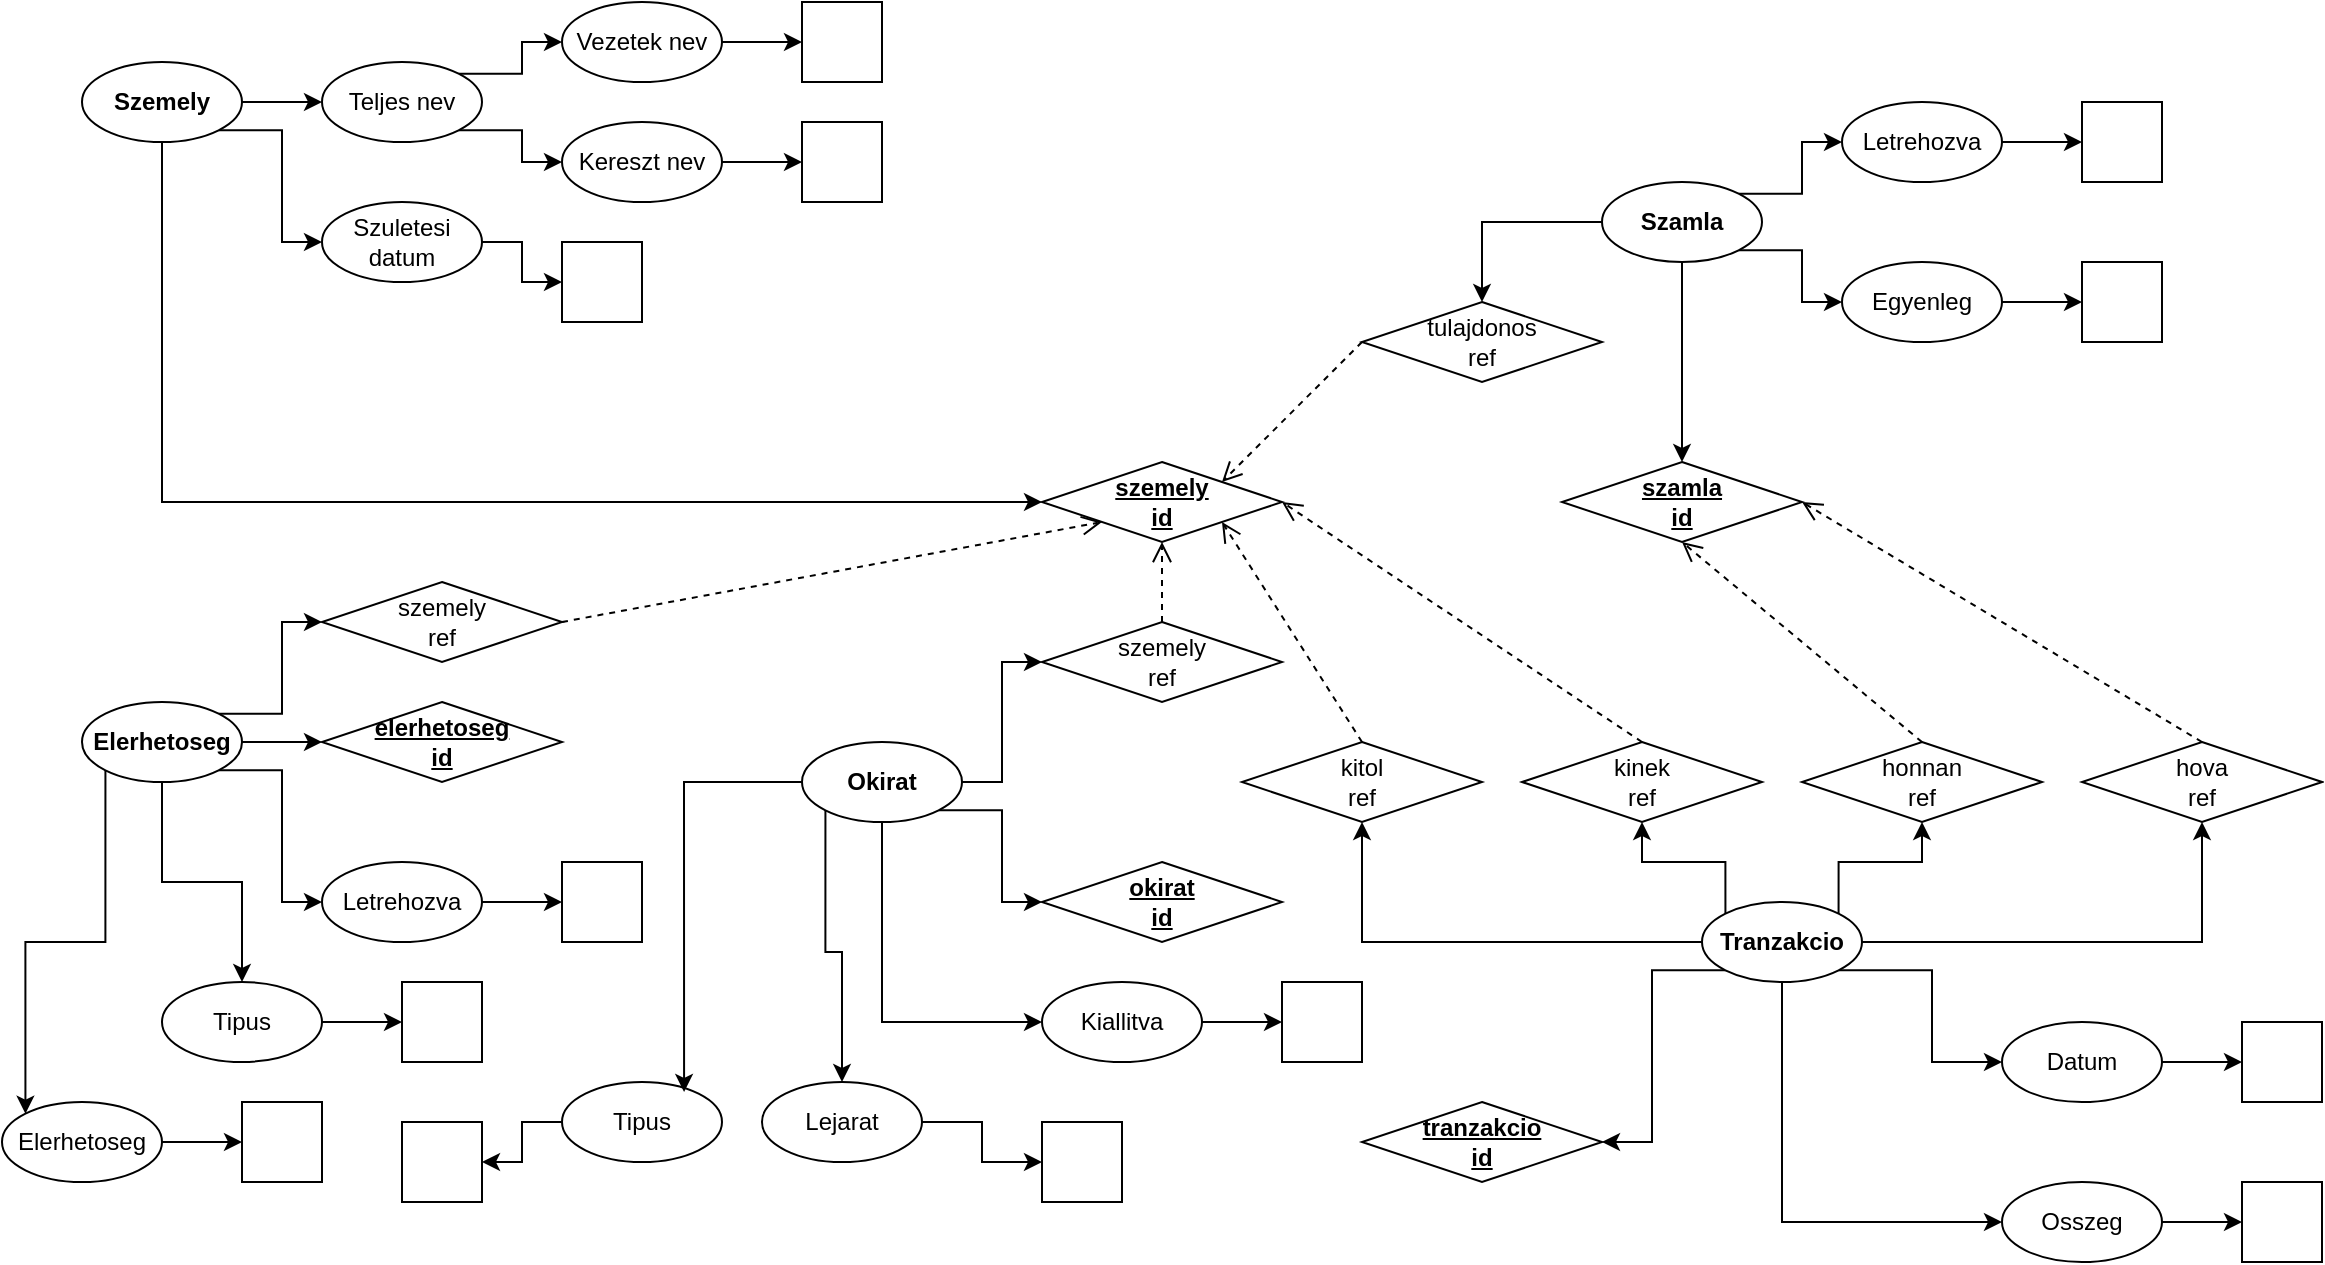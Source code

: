 <mxfile version="22.1.4" type="device">
  <diagram name="Page-1" id="LztbPj5Mm1v6jzAGDRRV">
    <mxGraphModel dx="1434" dy="706" grid="1" gridSize="10" guides="1" tooltips="1" connect="1" arrows="1" fold="1" page="1" pageScale="1" pageWidth="1169" pageHeight="827" background="#ffffff" math="0" shadow="0">
      <root>
        <mxCell id="0" />
        <mxCell id="1" parent="0" />
        <mxCell id="YrKr4Qs9mhoKFXOp8PhC-5" style="edgeStyle=orthogonalEdgeStyle;rounded=0;orthogonalLoop=1;jettySize=auto;html=1;exitX=1;exitY=0.5;exitDx=0;exitDy=0;entryX=0;entryY=0.5;entryDx=0;entryDy=0;" parent="1" source="YrKr4Qs9mhoKFXOp8PhC-1" target="YrKr4Qs9mhoKFXOp8PhC-3" edge="1">
          <mxGeometry relative="1" as="geometry" />
        </mxCell>
        <mxCell id="YrKr4Qs9mhoKFXOp8PhC-15" style="edgeStyle=orthogonalEdgeStyle;rounded=0;orthogonalLoop=1;jettySize=auto;html=1;exitX=1;exitY=1;exitDx=0;exitDy=0;entryX=0;entryY=0.5;entryDx=0;entryDy=0;" parent="1" source="YrKr4Qs9mhoKFXOp8PhC-1" target="YrKr4Qs9mhoKFXOp8PhC-14" edge="1">
          <mxGeometry relative="1" as="geometry" />
        </mxCell>
        <mxCell id="YrKr4Qs9mhoKFXOp8PhC-23" style="edgeStyle=orthogonalEdgeStyle;rounded=0;orthogonalLoop=1;jettySize=auto;html=1;exitX=0.5;exitY=1;exitDx=0;exitDy=0;entryX=0;entryY=0.5;entryDx=0;entryDy=0;" parent="1" source="YrKr4Qs9mhoKFXOp8PhC-1" target="YrKr4Qs9mhoKFXOp8PhC-22" edge="1">
          <mxGeometry relative="1" as="geometry" />
        </mxCell>
        <mxCell id="YrKr4Qs9mhoKFXOp8PhC-1" value="&lt;b&gt;Szemely&lt;/b&gt;" style="ellipse;whiteSpace=wrap;html=1;" parent="1" vertex="1">
          <mxGeometry x="40" y="40" width="80" height="40" as="geometry" />
        </mxCell>
        <mxCell id="YrKr4Qs9mhoKFXOp8PhC-8" style="edgeStyle=orthogonalEdgeStyle;rounded=0;orthogonalLoop=1;jettySize=auto;html=1;exitX=1;exitY=1;exitDx=0;exitDy=0;entryX=0;entryY=0.5;entryDx=0;entryDy=0;" parent="1" source="YrKr4Qs9mhoKFXOp8PhC-3" target="YrKr4Qs9mhoKFXOp8PhC-7" edge="1">
          <mxGeometry relative="1" as="geometry" />
        </mxCell>
        <mxCell id="YrKr4Qs9mhoKFXOp8PhC-9" style="edgeStyle=orthogonalEdgeStyle;rounded=0;orthogonalLoop=1;jettySize=auto;html=1;exitX=1;exitY=0;exitDx=0;exitDy=0;entryX=0;entryY=0.5;entryDx=0;entryDy=0;" parent="1" source="YrKr4Qs9mhoKFXOp8PhC-3" target="YrKr4Qs9mhoKFXOp8PhC-6" edge="1">
          <mxGeometry relative="1" as="geometry" />
        </mxCell>
        <mxCell id="YrKr4Qs9mhoKFXOp8PhC-3" value="Teljes nev" style="ellipse;whiteSpace=wrap;html=1;" parent="1" vertex="1">
          <mxGeometry x="160" y="40" width="80" height="40" as="geometry" />
        </mxCell>
        <mxCell id="YrKr4Qs9mhoKFXOp8PhC-12" style="edgeStyle=orthogonalEdgeStyle;rounded=0;orthogonalLoop=1;jettySize=auto;html=1;exitX=1;exitY=0.5;exitDx=0;exitDy=0;entryX=0;entryY=0.5;entryDx=0;entryDy=0;" parent="1" source="YrKr4Qs9mhoKFXOp8PhC-6" target="YrKr4Qs9mhoKFXOp8PhC-11" edge="1">
          <mxGeometry relative="1" as="geometry" />
        </mxCell>
        <mxCell id="YrKr4Qs9mhoKFXOp8PhC-6" value="Vezetek nev" style="ellipse;whiteSpace=wrap;html=1;" parent="1" vertex="1">
          <mxGeometry x="280" y="10" width="80" height="40" as="geometry" />
        </mxCell>
        <mxCell id="YrKr4Qs9mhoKFXOp8PhC-13" style="edgeStyle=orthogonalEdgeStyle;rounded=0;orthogonalLoop=1;jettySize=auto;html=1;exitX=1;exitY=0.5;exitDx=0;exitDy=0;entryX=0;entryY=0.5;entryDx=0;entryDy=0;" parent="1" source="YrKr4Qs9mhoKFXOp8PhC-7" target="YrKr4Qs9mhoKFXOp8PhC-10" edge="1">
          <mxGeometry relative="1" as="geometry" />
        </mxCell>
        <mxCell id="YrKr4Qs9mhoKFXOp8PhC-7" value="Kereszt nev" style="ellipse;whiteSpace=wrap;html=1;" parent="1" vertex="1">
          <mxGeometry x="280" y="70" width="80" height="40" as="geometry" />
        </mxCell>
        <mxCell id="YrKr4Qs9mhoKFXOp8PhC-10" value="" style="rounded=0;whiteSpace=wrap;html=1;" parent="1" vertex="1">
          <mxGeometry x="400" y="70" width="40" height="40" as="geometry" />
        </mxCell>
        <mxCell id="YrKr4Qs9mhoKFXOp8PhC-11" value="" style="rounded=0;whiteSpace=wrap;html=1;" parent="1" vertex="1">
          <mxGeometry x="400" y="10" width="40" height="40" as="geometry" />
        </mxCell>
        <mxCell id="YrKr4Qs9mhoKFXOp8PhC-19" style="edgeStyle=orthogonalEdgeStyle;rounded=0;orthogonalLoop=1;jettySize=auto;html=1;exitX=1;exitY=0.5;exitDx=0;exitDy=0;entryX=0;entryY=0.5;entryDx=0;entryDy=0;" parent="1" source="YrKr4Qs9mhoKFXOp8PhC-14" target="YrKr4Qs9mhoKFXOp8PhC-16" edge="1">
          <mxGeometry relative="1" as="geometry" />
        </mxCell>
        <mxCell id="YrKr4Qs9mhoKFXOp8PhC-14" value="Szuletesi datum" style="ellipse;whiteSpace=wrap;html=1;" parent="1" vertex="1">
          <mxGeometry x="160" y="110" width="80" height="40" as="geometry" />
        </mxCell>
        <mxCell id="YrKr4Qs9mhoKFXOp8PhC-16" value="" style="rounded=0;whiteSpace=wrap;html=1;" parent="1" vertex="1">
          <mxGeometry x="280" y="130" width="40" height="40" as="geometry" />
        </mxCell>
        <mxCell id="YrKr4Qs9mhoKFXOp8PhC-22" value="&lt;div&gt;&lt;b&gt;&lt;u&gt;szemely&lt;/u&gt;&lt;/b&gt;&lt;/div&gt;&lt;div&gt;&lt;b&gt;&lt;u&gt;id&lt;br&gt;&lt;/u&gt;&lt;/b&gt;&lt;/div&gt;" style="rhombus;whiteSpace=wrap;html=1;" parent="1" vertex="1">
          <mxGeometry x="520" y="240" width="120" height="40" as="geometry" />
        </mxCell>
        <mxCell id="xxGwxqvofC45Gv9JoIxF-1" value="&lt;div&gt;szemely&lt;/div&gt;&lt;div&gt;ref&lt;br&gt;&lt;/div&gt;" style="rhombus;whiteSpace=wrap;html=1;" parent="1" vertex="1">
          <mxGeometry x="520" y="320" width="120" height="40" as="geometry" />
        </mxCell>
        <mxCell id="xxGwxqvofC45Gv9JoIxF-4" style="edgeStyle=orthogonalEdgeStyle;rounded=0;orthogonalLoop=1;jettySize=auto;html=1;exitX=1;exitY=0.5;exitDx=0;exitDy=0;entryX=0;entryY=0.5;entryDx=0;entryDy=0;" parent="1" source="xxGwxqvofC45Gv9JoIxF-3" target="xxGwxqvofC45Gv9JoIxF-1" edge="1">
          <mxGeometry relative="1" as="geometry" />
        </mxCell>
        <mxCell id="xxGwxqvofC45Gv9JoIxF-8" style="edgeStyle=orthogonalEdgeStyle;rounded=0;orthogonalLoop=1;jettySize=auto;html=1;exitX=1;exitY=1;exitDx=0;exitDy=0;entryX=0;entryY=0.5;entryDx=0;entryDy=0;" parent="1" source="xxGwxqvofC45Gv9JoIxF-3" target="xxGwxqvofC45Gv9JoIxF-7" edge="1">
          <mxGeometry relative="1" as="geometry" />
        </mxCell>
        <mxCell id="xxGwxqvofC45Gv9JoIxF-9" style="edgeStyle=orthogonalEdgeStyle;rounded=0;orthogonalLoop=1;jettySize=auto;html=1;exitX=0.5;exitY=1;exitDx=0;exitDy=0;entryX=0;entryY=0.5;entryDx=0;entryDy=0;" parent="1" source="xxGwxqvofC45Gv9JoIxF-3" target="xxGwxqvofC45Gv9JoIxF-6" edge="1">
          <mxGeometry relative="1" as="geometry" />
        </mxCell>
        <mxCell id="xxGwxqvofC45Gv9JoIxF-12" style="edgeStyle=orthogonalEdgeStyle;rounded=0;orthogonalLoop=1;jettySize=auto;html=1;exitX=0;exitY=1;exitDx=0;exitDy=0;entryX=0.5;entryY=0;entryDx=0;entryDy=0;" parent="1" source="xxGwxqvofC45Gv9JoIxF-3" target="xxGwxqvofC45Gv9JoIxF-10" edge="1">
          <mxGeometry relative="1" as="geometry">
            <mxPoint x="420" y="540" as="targetPoint" />
          </mxGeometry>
        </mxCell>
        <mxCell id="xxGwxqvofC45Gv9JoIxF-3" value="&lt;font style=&quot;font-size: 12px;&quot;&gt;&lt;b&gt;&lt;font&gt;Okirat&lt;/font&gt;&lt;/b&gt;&lt;/font&gt;" style="ellipse;whiteSpace=wrap;html=1;" parent="1" vertex="1">
          <mxGeometry x="400" y="380" width="80" height="40" as="geometry" />
        </mxCell>
        <mxCell id="xxGwxqvofC45Gv9JoIxF-18" style="edgeStyle=orthogonalEdgeStyle;rounded=0;orthogonalLoop=1;jettySize=auto;html=1;exitX=1;exitY=0.5;exitDx=0;exitDy=0;entryX=0;entryY=0.5;entryDx=0;entryDy=0;" parent="1" source="xxGwxqvofC45Gv9JoIxF-6" target="xxGwxqvofC45Gv9JoIxF-17" edge="1">
          <mxGeometry relative="1" as="geometry" />
        </mxCell>
        <mxCell id="xxGwxqvofC45Gv9JoIxF-6" value="Kiallitva" style="ellipse;whiteSpace=wrap;html=1;" parent="1" vertex="1">
          <mxGeometry x="520" y="500" width="80" height="40" as="geometry" />
        </mxCell>
        <mxCell id="xxGwxqvofC45Gv9JoIxF-7" value="&lt;div&gt;&lt;b&gt;&lt;u&gt;okirat&lt;/u&gt;&lt;/b&gt;&lt;/div&gt;&lt;div&gt;&lt;b&gt;&lt;u&gt;id&lt;/u&gt;&lt;/b&gt;&lt;/div&gt;" style="rhombus;whiteSpace=wrap;html=1;" parent="1" vertex="1">
          <mxGeometry x="520" y="440" width="120" height="40" as="geometry" />
        </mxCell>
        <mxCell id="xxGwxqvofC45Gv9JoIxF-19" style="edgeStyle=orthogonalEdgeStyle;rounded=0;orthogonalLoop=1;jettySize=auto;html=1;exitX=1;exitY=0.5;exitDx=0;exitDy=0;entryX=0;entryY=0.5;entryDx=0;entryDy=0;" parent="1" source="xxGwxqvofC45Gv9JoIxF-10" target="xxGwxqvofC45Gv9JoIxF-16" edge="1">
          <mxGeometry relative="1" as="geometry" />
        </mxCell>
        <mxCell id="xxGwxqvofC45Gv9JoIxF-10" value="Lejarat" style="ellipse;whiteSpace=wrap;html=1;" parent="1" vertex="1">
          <mxGeometry x="380" y="550" width="80" height="40" as="geometry" />
        </mxCell>
        <mxCell id="xxGwxqvofC45Gv9JoIxF-15" value="" style="html=1;verticalAlign=bottom;endArrow=open;dashed=1;endSize=8;curved=0;rounded=0;entryX=0.5;entryY=1;entryDx=0;entryDy=0;exitX=0.5;exitY=0;exitDx=0;exitDy=0;" parent="1" source="xxGwxqvofC45Gv9JoIxF-1" target="YrKr4Qs9mhoKFXOp8PhC-22" edge="1">
          <mxGeometry relative="1" as="geometry">
            <mxPoint x="520" y="299.5" as="sourcePoint" />
            <mxPoint x="440" y="299.5" as="targetPoint" />
            <mxPoint as="offset" />
          </mxGeometry>
        </mxCell>
        <mxCell id="xxGwxqvofC45Gv9JoIxF-16" value="" style="rounded=0;whiteSpace=wrap;html=1;" parent="1" vertex="1">
          <mxGeometry x="520" y="570" width="40" height="40" as="geometry" />
        </mxCell>
        <mxCell id="xxGwxqvofC45Gv9JoIxF-17" value="" style="rounded=0;whiteSpace=wrap;html=1;" parent="1" vertex="1">
          <mxGeometry x="640" y="500" width="40" height="40" as="geometry" />
        </mxCell>
        <mxCell id="xxGwxqvofC45Gv9JoIxF-45" style="edgeStyle=orthogonalEdgeStyle;rounded=0;orthogonalLoop=1;jettySize=auto;html=1;exitX=0;exitY=0.5;exitDx=0;exitDy=0;entryX=0.5;entryY=0;entryDx=0;entryDy=0;" parent="1" source="xxGwxqvofC45Gv9JoIxF-20" target="xxGwxqvofC45Gv9JoIxF-43" edge="1">
          <mxGeometry relative="1" as="geometry" />
        </mxCell>
        <mxCell id="xxGwxqvofC45Gv9JoIxF-50" style="edgeStyle=orthogonalEdgeStyle;rounded=0;orthogonalLoop=1;jettySize=auto;html=1;exitX=1;exitY=0;exitDx=0;exitDy=0;entryX=0;entryY=0.5;entryDx=0;entryDy=0;" parent="1" source="xxGwxqvofC45Gv9JoIxF-20" target="xxGwxqvofC45Gv9JoIxF-48" edge="1">
          <mxGeometry relative="1" as="geometry" />
        </mxCell>
        <mxCell id="xxGwxqvofC45Gv9JoIxF-51" style="edgeStyle=orthogonalEdgeStyle;rounded=0;orthogonalLoop=1;jettySize=auto;html=1;exitX=1;exitY=1;exitDx=0;exitDy=0;entryX=0;entryY=0.5;entryDx=0;entryDy=0;" parent="1" source="xxGwxqvofC45Gv9JoIxF-20" target="xxGwxqvofC45Gv9JoIxF-49" edge="1">
          <mxGeometry relative="1" as="geometry" />
        </mxCell>
        <mxCell id="jkxK8QBeCerChbYoCmS5-1" style="edgeStyle=orthogonalEdgeStyle;rounded=0;orthogonalLoop=1;jettySize=auto;html=1;exitX=0.5;exitY=1;exitDx=0;exitDy=0;entryX=0.5;entryY=0;entryDx=0;entryDy=0;" parent="1" source="xxGwxqvofC45Gv9JoIxF-20" target="xxGwxqvofC45Gv9JoIxF-46" edge="1">
          <mxGeometry relative="1" as="geometry" />
        </mxCell>
        <mxCell id="xxGwxqvofC45Gv9JoIxF-20" value="&lt;b&gt;Szamla&lt;/b&gt;" style="ellipse;whiteSpace=wrap;html=1;" parent="1" vertex="1">
          <mxGeometry x="800" y="100" width="80" height="40" as="geometry" />
        </mxCell>
        <mxCell id="xxGwxqvofC45Gv9JoIxF-24" style="edgeStyle=orthogonalEdgeStyle;rounded=0;orthogonalLoop=1;jettySize=auto;html=1;exitX=1;exitY=0.5;exitDx=0;exitDy=0;entryX=0;entryY=0.5;entryDx=0;entryDy=0;" parent="1" source="xxGwxqvofC45Gv9JoIxF-21" target="xxGwxqvofC45Gv9JoIxF-22" edge="1">
          <mxGeometry relative="1" as="geometry" />
        </mxCell>
        <mxCell id="xxGwxqvofC45Gv9JoIxF-25" style="edgeStyle=orthogonalEdgeStyle;rounded=0;orthogonalLoop=1;jettySize=auto;html=1;exitX=1;exitY=1;exitDx=0;exitDy=0;entryX=0;entryY=0.5;entryDx=0;entryDy=0;" parent="1" source="xxGwxqvofC45Gv9JoIxF-21" target="xxGwxqvofC45Gv9JoIxF-23" edge="1">
          <mxGeometry relative="1" as="geometry" />
        </mxCell>
        <mxCell id="xxGwxqvofC45Gv9JoIxF-29" style="edgeStyle=orthogonalEdgeStyle;rounded=0;orthogonalLoop=1;jettySize=auto;html=1;exitX=1;exitY=0;exitDx=0;exitDy=0;entryX=0;entryY=0.5;entryDx=0;entryDy=0;" parent="1" source="xxGwxqvofC45Gv9JoIxF-21" target="xxGwxqvofC45Gv9JoIxF-28" edge="1">
          <mxGeometry relative="1" as="geometry" />
        </mxCell>
        <mxCell id="xxGwxqvofC45Gv9JoIxF-38" style="edgeStyle=orthogonalEdgeStyle;rounded=0;orthogonalLoop=1;jettySize=auto;html=1;exitX=0.5;exitY=1;exitDx=0;exitDy=0;entryX=0.5;entryY=0;entryDx=0;entryDy=0;" parent="1" source="xxGwxqvofC45Gv9JoIxF-21" target="xxGwxqvofC45Gv9JoIxF-35" edge="1">
          <mxGeometry relative="1" as="geometry" />
        </mxCell>
        <mxCell id="xxGwxqvofC45Gv9JoIxF-40" style="edgeStyle=orthogonalEdgeStyle;rounded=0;orthogonalLoop=1;jettySize=auto;html=1;exitX=0;exitY=1;exitDx=0;exitDy=0;entryX=0;entryY=0;entryDx=0;entryDy=0;" parent="1" source="xxGwxqvofC45Gv9JoIxF-21" target="xxGwxqvofC45Gv9JoIxF-39" edge="1">
          <mxGeometry relative="1" as="geometry" />
        </mxCell>
        <mxCell id="xxGwxqvofC45Gv9JoIxF-21" value="&lt;b&gt;&lt;font style=&quot;font-size: 12px;&quot;&gt;Elerhetoseg&lt;/font&gt;&lt;/b&gt;" style="ellipse;whiteSpace=wrap;html=1;" parent="1" vertex="1">
          <mxGeometry x="40" y="360" width="80" height="40" as="geometry" />
        </mxCell>
        <mxCell id="xxGwxqvofC45Gv9JoIxF-22" value="&lt;div&gt;&lt;b&gt;&lt;u&gt;elerhetoseg&lt;/u&gt;&lt;/b&gt;&lt;/div&gt;&lt;div&gt;&lt;b&gt;&lt;u&gt;id&lt;/u&gt;&lt;br&gt;&lt;/b&gt;&lt;/div&gt;" style="rhombus;whiteSpace=wrap;html=1;" parent="1" vertex="1">
          <mxGeometry x="160" y="360" width="120" height="40" as="geometry" />
        </mxCell>
        <mxCell id="xxGwxqvofC45Gv9JoIxF-27" style="edgeStyle=orthogonalEdgeStyle;rounded=0;orthogonalLoop=1;jettySize=auto;html=1;exitX=1;exitY=0.5;exitDx=0;exitDy=0;entryX=0;entryY=0.5;entryDx=0;entryDy=0;" parent="1" source="xxGwxqvofC45Gv9JoIxF-23" target="xxGwxqvofC45Gv9JoIxF-26" edge="1">
          <mxGeometry relative="1" as="geometry" />
        </mxCell>
        <mxCell id="xxGwxqvofC45Gv9JoIxF-23" value="Letrehozva" style="ellipse;whiteSpace=wrap;html=1;" parent="1" vertex="1">
          <mxGeometry x="160" y="440" width="80" height="40" as="geometry" />
        </mxCell>
        <mxCell id="xxGwxqvofC45Gv9JoIxF-26" value="" style="rounded=0;whiteSpace=wrap;html=1;" parent="1" vertex="1">
          <mxGeometry x="280" y="440" width="40" height="40" as="geometry" />
        </mxCell>
        <mxCell id="xxGwxqvofC45Gv9JoIxF-28" value="&lt;div&gt;szemely&lt;br&gt;&lt;/div&gt;&lt;div&gt;ref&lt;br&gt;&lt;/div&gt;" style="rhombus;whiteSpace=wrap;html=1;" parent="1" vertex="1">
          <mxGeometry x="160" y="300" width="120" height="40" as="geometry" />
        </mxCell>
        <mxCell id="xxGwxqvofC45Gv9JoIxF-30" value="" style="html=1;verticalAlign=bottom;endArrow=open;dashed=1;endSize=8;curved=0;rounded=0;entryX=0;entryY=1;entryDx=0;entryDy=0;exitX=1;exitY=0.5;exitDx=0;exitDy=0;" parent="1" source="xxGwxqvofC45Gv9JoIxF-28" target="YrKr4Qs9mhoKFXOp8PhC-22" edge="1">
          <mxGeometry relative="1" as="geometry">
            <mxPoint x="350" y="380" as="sourcePoint" />
            <mxPoint x="350" y="270" as="targetPoint" />
            <mxPoint as="offset" />
          </mxGeometry>
        </mxCell>
        <mxCell id="xxGwxqvofC45Gv9JoIxF-34" style="edgeStyle=orthogonalEdgeStyle;rounded=0;orthogonalLoop=1;jettySize=auto;html=1;exitX=0;exitY=0.5;exitDx=0;exitDy=0;entryX=1;entryY=0.5;entryDx=0;entryDy=0;" parent="1" source="xxGwxqvofC45Gv9JoIxF-31" target="xxGwxqvofC45Gv9JoIxF-33" edge="1">
          <mxGeometry relative="1" as="geometry" />
        </mxCell>
        <mxCell id="xxGwxqvofC45Gv9JoIxF-31" value="Tipus" style="ellipse;whiteSpace=wrap;html=1;" parent="1" vertex="1">
          <mxGeometry x="280" y="550" width="80" height="40" as="geometry" />
        </mxCell>
        <mxCell id="xxGwxqvofC45Gv9JoIxF-32" style="edgeStyle=orthogonalEdgeStyle;rounded=0;orthogonalLoop=1;jettySize=auto;html=1;exitX=0;exitY=0.5;exitDx=0;exitDy=0;entryX=0.763;entryY=0.125;entryDx=0;entryDy=0;entryPerimeter=0;" parent="1" source="xxGwxqvofC45Gv9JoIxF-3" target="xxGwxqvofC45Gv9JoIxF-31" edge="1">
          <mxGeometry relative="1" as="geometry" />
        </mxCell>
        <mxCell id="xxGwxqvofC45Gv9JoIxF-33" value="" style="rounded=0;whiteSpace=wrap;html=1;" parent="1" vertex="1">
          <mxGeometry x="200" y="570" width="40" height="40" as="geometry" />
        </mxCell>
        <mxCell id="xxGwxqvofC45Gv9JoIxF-37" style="edgeStyle=orthogonalEdgeStyle;rounded=0;orthogonalLoop=1;jettySize=auto;html=1;exitX=1;exitY=0.5;exitDx=0;exitDy=0;entryX=0;entryY=0.5;entryDx=0;entryDy=0;" parent="1" source="xxGwxqvofC45Gv9JoIxF-35" target="xxGwxqvofC45Gv9JoIxF-36" edge="1">
          <mxGeometry relative="1" as="geometry" />
        </mxCell>
        <mxCell id="xxGwxqvofC45Gv9JoIxF-35" value="Tipus" style="ellipse;whiteSpace=wrap;html=1;" parent="1" vertex="1">
          <mxGeometry x="80" y="500" width="80" height="40" as="geometry" />
        </mxCell>
        <mxCell id="xxGwxqvofC45Gv9JoIxF-36" value="" style="rounded=0;whiteSpace=wrap;html=1;" parent="1" vertex="1">
          <mxGeometry x="200" y="500" width="40" height="40" as="geometry" />
        </mxCell>
        <mxCell id="xxGwxqvofC45Gv9JoIxF-42" style="edgeStyle=orthogonalEdgeStyle;rounded=0;orthogonalLoop=1;jettySize=auto;html=1;exitX=1;exitY=0.5;exitDx=0;exitDy=0;entryX=0;entryY=0.5;entryDx=0;entryDy=0;" parent="1" source="xxGwxqvofC45Gv9JoIxF-39" target="xxGwxqvofC45Gv9JoIxF-41" edge="1">
          <mxGeometry relative="1" as="geometry" />
        </mxCell>
        <mxCell id="xxGwxqvofC45Gv9JoIxF-39" value="Elerhetoseg" style="ellipse;whiteSpace=wrap;html=1;" parent="1" vertex="1">
          <mxGeometry y="560" width="80" height="40" as="geometry" />
        </mxCell>
        <mxCell id="xxGwxqvofC45Gv9JoIxF-41" value="" style="rounded=0;whiteSpace=wrap;html=1;" parent="1" vertex="1">
          <mxGeometry x="120" y="560" width="40" height="40" as="geometry" />
        </mxCell>
        <mxCell id="xxGwxqvofC45Gv9JoIxF-43" value="&lt;div&gt;tulajdonos&lt;br&gt;&lt;/div&gt;&lt;div&gt;ref&lt;br&gt;&lt;/div&gt;" style="rhombus;whiteSpace=wrap;html=1;" parent="1" vertex="1">
          <mxGeometry x="680" y="160" width="120" height="40" as="geometry" />
        </mxCell>
        <mxCell id="xxGwxqvofC45Gv9JoIxF-44" value="" style="html=1;verticalAlign=bottom;endArrow=open;dashed=1;endSize=8;curved=0;rounded=0;entryX=1;entryY=0;entryDx=0;entryDy=0;exitX=0;exitY=0.5;exitDx=0;exitDy=0;" parent="1" source="xxGwxqvofC45Gv9JoIxF-43" target="YrKr4Qs9mhoKFXOp8PhC-22" edge="1">
          <mxGeometry relative="1" as="geometry">
            <mxPoint x="590" y="400" as="sourcePoint" />
            <mxPoint x="590" y="290" as="targetPoint" />
            <mxPoint as="offset" />
          </mxGeometry>
        </mxCell>
        <mxCell id="xxGwxqvofC45Gv9JoIxF-46" value="&lt;div&gt;&lt;b&gt;&lt;u&gt;szamla&lt;/u&gt;&lt;/b&gt;&lt;/div&gt;&lt;div&gt;&lt;b&gt;&lt;u&gt;id&lt;br&gt;&lt;/u&gt;&lt;/b&gt;&lt;/div&gt;" style="rhombus;whiteSpace=wrap;html=1;" parent="1" vertex="1">
          <mxGeometry x="780" y="240" width="120" height="40" as="geometry" />
        </mxCell>
        <mxCell id="xxGwxqvofC45Gv9JoIxF-55" style="edgeStyle=orthogonalEdgeStyle;rounded=0;orthogonalLoop=1;jettySize=auto;html=1;exitX=1;exitY=0.5;exitDx=0;exitDy=0;entryX=0;entryY=0.5;entryDx=0;entryDy=0;" parent="1" source="xxGwxqvofC45Gv9JoIxF-48" target="xxGwxqvofC45Gv9JoIxF-53" edge="1">
          <mxGeometry relative="1" as="geometry" />
        </mxCell>
        <mxCell id="xxGwxqvofC45Gv9JoIxF-48" value="Letrehozva" style="ellipse;whiteSpace=wrap;html=1;" parent="1" vertex="1">
          <mxGeometry x="920" y="60" width="80" height="40" as="geometry" />
        </mxCell>
        <mxCell id="xxGwxqvofC45Gv9JoIxF-54" style="edgeStyle=orthogonalEdgeStyle;rounded=0;orthogonalLoop=1;jettySize=auto;html=1;exitX=1;exitY=0.5;exitDx=0;exitDy=0;entryX=0;entryY=0.5;entryDx=0;entryDy=0;" parent="1" source="xxGwxqvofC45Gv9JoIxF-49" target="xxGwxqvofC45Gv9JoIxF-52" edge="1">
          <mxGeometry relative="1" as="geometry" />
        </mxCell>
        <mxCell id="xxGwxqvofC45Gv9JoIxF-49" value="Egyenleg" style="ellipse;whiteSpace=wrap;html=1;" parent="1" vertex="1">
          <mxGeometry x="920" y="140" width="80" height="40" as="geometry" />
        </mxCell>
        <mxCell id="xxGwxqvofC45Gv9JoIxF-52" value="" style="rounded=0;whiteSpace=wrap;html=1;" parent="1" vertex="1">
          <mxGeometry x="1040" y="140" width="40" height="40" as="geometry" />
        </mxCell>
        <mxCell id="xxGwxqvofC45Gv9JoIxF-53" value="" style="rounded=0;whiteSpace=wrap;html=1;" parent="1" vertex="1">
          <mxGeometry x="1040" y="60" width="40" height="40" as="geometry" />
        </mxCell>
        <mxCell id="xxGwxqvofC45Gv9JoIxF-67" style="edgeStyle=orthogonalEdgeStyle;rounded=0;orthogonalLoop=1;jettySize=auto;html=1;exitX=0;exitY=0;exitDx=0;exitDy=0;entryX=0.5;entryY=1;entryDx=0;entryDy=0;" parent="1" source="xxGwxqvofC45Gv9JoIxF-58" target="xxGwxqvofC45Gv9JoIxF-59" edge="1">
          <mxGeometry relative="1" as="geometry" />
        </mxCell>
        <mxCell id="xxGwxqvofC45Gv9JoIxF-68" style="edgeStyle=orthogonalEdgeStyle;rounded=0;orthogonalLoop=1;jettySize=auto;html=1;exitX=0;exitY=0.5;exitDx=0;exitDy=0;entryX=0.5;entryY=1;entryDx=0;entryDy=0;" parent="1" source="xxGwxqvofC45Gv9JoIxF-58" target="xxGwxqvofC45Gv9JoIxF-60" edge="1">
          <mxGeometry relative="1" as="geometry" />
        </mxCell>
        <mxCell id="xxGwxqvofC45Gv9JoIxF-69" style="edgeStyle=orthogonalEdgeStyle;rounded=0;orthogonalLoop=1;jettySize=auto;html=1;exitX=1;exitY=0;exitDx=0;exitDy=0;entryX=0.5;entryY=1;entryDx=0;entryDy=0;" parent="1" source="xxGwxqvofC45Gv9JoIxF-58" target="xxGwxqvofC45Gv9JoIxF-63" edge="1">
          <mxGeometry relative="1" as="geometry" />
        </mxCell>
        <mxCell id="xxGwxqvofC45Gv9JoIxF-70" style="edgeStyle=orthogonalEdgeStyle;rounded=0;orthogonalLoop=1;jettySize=auto;html=1;exitX=1;exitY=0.5;exitDx=0;exitDy=0;entryX=0.5;entryY=1;entryDx=0;entryDy=0;" parent="1" source="xxGwxqvofC45Gv9JoIxF-58" target="xxGwxqvofC45Gv9JoIxF-64" edge="1">
          <mxGeometry relative="1" as="geometry" />
        </mxCell>
        <mxCell id="xxGwxqvofC45Gv9JoIxF-74" style="edgeStyle=orthogonalEdgeStyle;rounded=0;orthogonalLoop=1;jettySize=auto;html=1;exitX=0;exitY=1;exitDx=0;exitDy=0;entryX=1;entryY=0.5;entryDx=0;entryDy=0;" parent="1" source="xxGwxqvofC45Gv9JoIxF-58" target="xxGwxqvofC45Gv9JoIxF-73" edge="1">
          <mxGeometry relative="1" as="geometry" />
        </mxCell>
        <mxCell id="xxGwxqvofC45Gv9JoIxF-76" style="edgeStyle=orthogonalEdgeStyle;rounded=0;orthogonalLoop=1;jettySize=auto;html=1;exitX=1;exitY=1;exitDx=0;exitDy=0;entryX=0;entryY=0.5;entryDx=0;entryDy=0;" parent="1" source="xxGwxqvofC45Gv9JoIxF-58" target="xxGwxqvofC45Gv9JoIxF-75" edge="1">
          <mxGeometry relative="1" as="geometry" />
        </mxCell>
        <mxCell id="xxGwxqvofC45Gv9JoIxF-78" style="edgeStyle=orthogonalEdgeStyle;rounded=0;orthogonalLoop=1;jettySize=auto;html=1;exitX=0.5;exitY=1;exitDx=0;exitDy=0;entryX=0;entryY=0.5;entryDx=0;entryDy=0;" parent="1" source="xxGwxqvofC45Gv9JoIxF-58" target="xxGwxqvofC45Gv9JoIxF-77" edge="1">
          <mxGeometry relative="1" as="geometry" />
        </mxCell>
        <mxCell id="xxGwxqvofC45Gv9JoIxF-58" value="&lt;b&gt;Tranzakcio&lt;/b&gt;" style="ellipse;whiteSpace=wrap;html=1;" parent="1" vertex="1">
          <mxGeometry x="850" y="460" width="80" height="40" as="geometry" />
        </mxCell>
        <mxCell id="xxGwxqvofC45Gv9JoIxF-59" value="&lt;div&gt;kinek&lt;br&gt;&lt;/div&gt;&lt;div&gt;ref&lt;br&gt;&lt;/div&gt;" style="rhombus;whiteSpace=wrap;html=1;" parent="1" vertex="1">
          <mxGeometry x="760" y="380" width="120" height="40" as="geometry" />
        </mxCell>
        <mxCell id="xxGwxqvofC45Gv9JoIxF-60" value="&lt;div&gt;kitol&lt;br&gt;&lt;/div&gt;&lt;div&gt;ref&lt;br&gt;&lt;/div&gt;" style="rhombus;whiteSpace=wrap;html=1;" parent="1" vertex="1">
          <mxGeometry x="620" y="380" width="120" height="40" as="geometry" />
        </mxCell>
        <mxCell id="xxGwxqvofC45Gv9JoIxF-63" value="&lt;div&gt;honnan&lt;/div&gt;&lt;div&gt;ref&lt;br&gt;&lt;/div&gt;" style="rhombus;whiteSpace=wrap;html=1;" parent="1" vertex="1">
          <mxGeometry x="900" y="380" width="120" height="40" as="geometry" />
        </mxCell>
        <mxCell id="xxGwxqvofC45Gv9JoIxF-64" value="&lt;div&gt;hova&lt;br&gt;&lt;/div&gt;&lt;div&gt;ref&lt;br&gt;&lt;/div&gt;" style="rhombus;whiteSpace=wrap;html=1;" parent="1" vertex="1">
          <mxGeometry x="1040" y="380" width="120" height="40" as="geometry" />
        </mxCell>
        <mxCell id="xxGwxqvofC45Gv9JoIxF-65" value="" style="html=1;verticalAlign=bottom;endArrow=open;dashed=1;endSize=8;curved=0;rounded=0;entryX=1;entryY=1;entryDx=0;entryDy=0;exitX=0.5;exitY=0;exitDx=0;exitDy=0;" parent="1" source="xxGwxqvofC45Gv9JoIxF-60" target="YrKr4Qs9mhoKFXOp8PhC-22" edge="1">
          <mxGeometry relative="1" as="geometry">
            <mxPoint x="590" y="330" as="sourcePoint" />
            <mxPoint x="590" y="290" as="targetPoint" />
            <mxPoint as="offset" />
          </mxGeometry>
        </mxCell>
        <mxCell id="xxGwxqvofC45Gv9JoIxF-66" value="" style="html=1;verticalAlign=bottom;endArrow=open;dashed=1;endSize=8;curved=0;rounded=0;entryX=1;entryY=0.5;entryDx=0;entryDy=0;exitX=0.5;exitY=0;exitDx=0;exitDy=0;" parent="1" source="xxGwxqvofC45Gv9JoIxF-59" target="YrKr4Qs9mhoKFXOp8PhC-22" edge="1">
          <mxGeometry relative="1" as="geometry">
            <mxPoint x="690" y="390" as="sourcePoint" />
            <mxPoint x="620" y="280" as="targetPoint" />
            <mxPoint as="offset" />
          </mxGeometry>
        </mxCell>
        <mxCell id="xxGwxqvofC45Gv9JoIxF-71" value="" style="html=1;verticalAlign=bottom;endArrow=open;dashed=1;endSize=8;curved=0;rounded=0;entryX=0.5;entryY=1;entryDx=0;entryDy=0;exitX=0.5;exitY=0;exitDx=0;exitDy=0;" parent="1" source="xxGwxqvofC45Gv9JoIxF-63" target="xxGwxqvofC45Gv9JoIxF-46" edge="1">
          <mxGeometry relative="1" as="geometry">
            <mxPoint x="830" y="390" as="sourcePoint" />
            <mxPoint x="650" y="270" as="targetPoint" />
            <mxPoint as="offset" />
          </mxGeometry>
        </mxCell>
        <mxCell id="xxGwxqvofC45Gv9JoIxF-72" value="" style="html=1;verticalAlign=bottom;endArrow=open;dashed=1;endSize=8;curved=0;rounded=0;exitX=0.5;exitY=0;exitDx=0;exitDy=0;entryX=1;entryY=0.5;entryDx=0;entryDy=0;" parent="1" source="xxGwxqvofC45Gv9JoIxF-64" target="xxGwxqvofC45Gv9JoIxF-46" edge="1">
          <mxGeometry relative="1" as="geometry">
            <mxPoint x="1070" y="380" as="sourcePoint" />
            <mxPoint x="870" y="270" as="targetPoint" />
            <mxPoint as="offset" />
          </mxGeometry>
        </mxCell>
        <mxCell id="xxGwxqvofC45Gv9JoIxF-73" value="&lt;div&gt;&lt;b&gt;&lt;u&gt;tranzakcio&lt;/u&gt;&lt;/b&gt;&lt;/div&gt;&lt;div&gt;&lt;b&gt;&lt;u&gt;id&lt;/u&gt;&lt;br&gt;&lt;/b&gt;&lt;/div&gt;" style="rhombus;whiteSpace=wrap;html=1;" parent="1" vertex="1">
          <mxGeometry x="680" y="560" width="120" height="40" as="geometry" />
        </mxCell>
        <mxCell id="xxGwxqvofC45Gv9JoIxF-81" style="edgeStyle=orthogonalEdgeStyle;rounded=0;orthogonalLoop=1;jettySize=auto;html=1;exitX=1;exitY=0.5;exitDx=0;exitDy=0;entryX=0;entryY=0.5;entryDx=0;entryDy=0;" parent="1" source="xxGwxqvofC45Gv9JoIxF-75" target="xxGwxqvofC45Gv9JoIxF-80" edge="1">
          <mxGeometry relative="1" as="geometry" />
        </mxCell>
        <mxCell id="xxGwxqvofC45Gv9JoIxF-75" value="Datum" style="ellipse;whiteSpace=wrap;html=1;" parent="1" vertex="1">
          <mxGeometry x="1000" y="520" width="80" height="40" as="geometry" />
        </mxCell>
        <mxCell id="xxGwxqvofC45Gv9JoIxF-82" style="edgeStyle=orthogonalEdgeStyle;rounded=0;orthogonalLoop=1;jettySize=auto;html=1;exitX=1;exitY=0.5;exitDx=0;exitDy=0;entryX=0;entryY=0.5;entryDx=0;entryDy=0;" parent="1" source="xxGwxqvofC45Gv9JoIxF-77" target="xxGwxqvofC45Gv9JoIxF-79" edge="1">
          <mxGeometry relative="1" as="geometry" />
        </mxCell>
        <mxCell id="xxGwxqvofC45Gv9JoIxF-77" value="Osszeg" style="ellipse;whiteSpace=wrap;html=1;" parent="1" vertex="1">
          <mxGeometry x="1000" y="600" width="80" height="40" as="geometry" />
        </mxCell>
        <mxCell id="xxGwxqvofC45Gv9JoIxF-79" value="" style="rounded=0;whiteSpace=wrap;html=1;" parent="1" vertex="1">
          <mxGeometry x="1120" y="600" width="40" height="40" as="geometry" />
        </mxCell>
        <mxCell id="xxGwxqvofC45Gv9JoIxF-80" value="" style="rounded=0;whiteSpace=wrap;html=1;" parent="1" vertex="1">
          <mxGeometry x="1120" y="520" width="40" height="40" as="geometry" />
        </mxCell>
      </root>
    </mxGraphModel>
  </diagram>
</mxfile>
